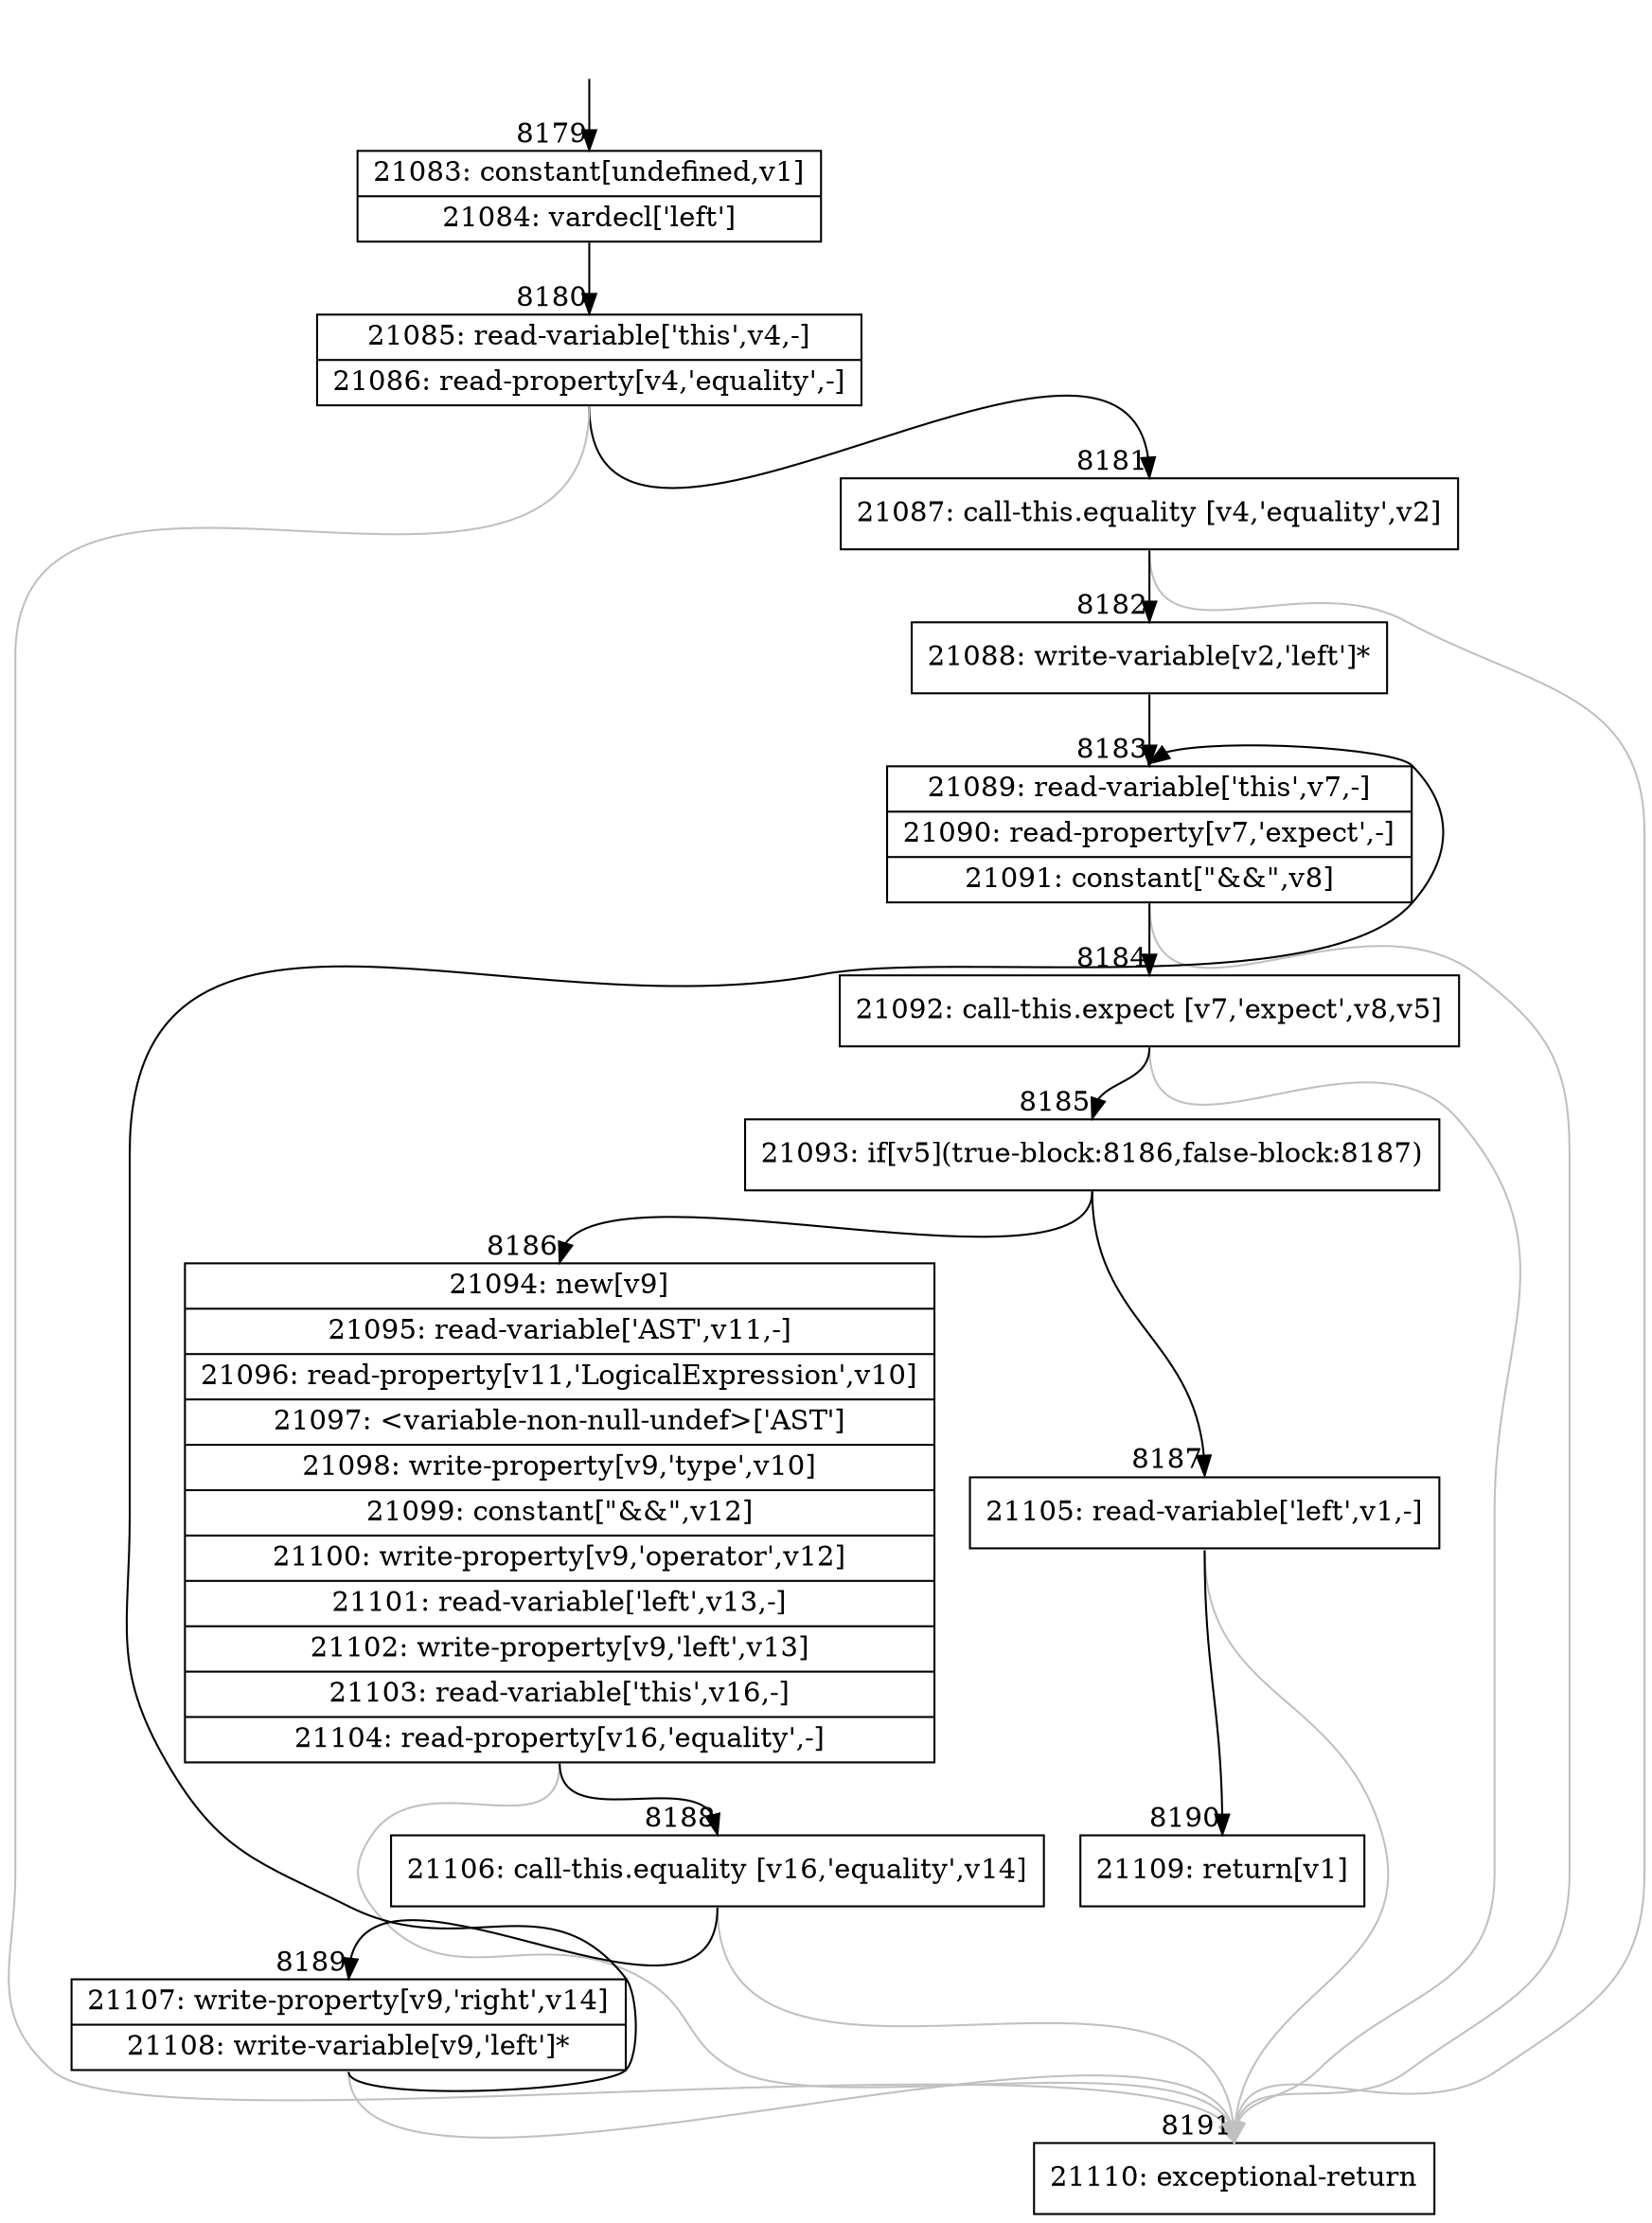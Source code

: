 digraph {
rankdir="TD"
BB_entry605[shape=none,label=""];
BB_entry605 -> BB8179 [tailport=s, headport=n, headlabel="    8179"]
BB8179 [shape=record label="{21083: constant[undefined,v1]|21084: vardecl['left']}" ] 
BB8179 -> BB8180 [tailport=s, headport=n, headlabel="      8180"]
BB8180 [shape=record label="{21085: read-variable['this',v4,-]|21086: read-property[v4,'equality',-]}" ] 
BB8180 -> BB8181 [tailport=s, headport=n, headlabel="      8181"]
BB8180 -> BB8191 [tailport=s, headport=n, color=gray, headlabel="      8191"]
BB8181 [shape=record label="{21087: call-this.equality [v4,'equality',v2]}" ] 
BB8181 -> BB8182 [tailport=s, headport=n, headlabel="      8182"]
BB8181 -> BB8191 [tailport=s, headport=n, color=gray]
BB8182 [shape=record label="{21088: write-variable[v2,'left']*}" ] 
BB8182 -> BB8183 [tailport=s, headport=n, headlabel="      8183"]
BB8183 [shape=record label="{21089: read-variable['this',v7,-]|21090: read-property[v7,'expect',-]|21091: constant[\"&&\",v8]}" ] 
BB8183 -> BB8184 [tailport=s, headport=n, headlabel="      8184"]
BB8183 -> BB8191 [tailport=s, headport=n, color=gray]
BB8184 [shape=record label="{21092: call-this.expect [v7,'expect',v8,v5]}" ] 
BB8184 -> BB8185 [tailport=s, headport=n, headlabel="      8185"]
BB8184 -> BB8191 [tailport=s, headport=n, color=gray]
BB8185 [shape=record label="{21093: if[v5](true-block:8186,false-block:8187)}" ] 
BB8185 -> BB8186 [tailport=s, headport=n, headlabel="      8186"]
BB8185 -> BB8187 [tailport=s, headport=n, headlabel="      8187"]
BB8186 [shape=record label="{21094: new[v9]|21095: read-variable['AST',v11,-]|21096: read-property[v11,'LogicalExpression',v10]|21097: \<variable-non-null-undef\>['AST']|21098: write-property[v9,'type',v10]|21099: constant[\"&&\",v12]|21100: write-property[v9,'operator',v12]|21101: read-variable['left',v13,-]|21102: write-property[v9,'left',v13]|21103: read-variable['this',v16,-]|21104: read-property[v16,'equality',-]}" ] 
BB8186 -> BB8188 [tailport=s, headport=n, headlabel="      8188"]
BB8186 -> BB8191 [tailport=s, headport=n, color=gray]
BB8187 [shape=record label="{21105: read-variable['left',v1,-]}" ] 
BB8187 -> BB8190 [tailport=s, headport=n, headlabel="      8190"]
BB8187 -> BB8191 [tailport=s, headport=n, color=gray]
BB8188 [shape=record label="{21106: call-this.equality [v16,'equality',v14]}" ] 
BB8188 -> BB8189 [tailport=s, headport=n, headlabel="      8189"]
BB8188 -> BB8191 [tailport=s, headport=n, color=gray]
BB8189 [shape=record label="{21107: write-property[v9,'right',v14]|21108: write-variable[v9,'left']*}" ] 
BB8189 -> BB8183 [tailport=s, headport=n]
BB8189 -> BB8191 [tailport=s, headport=n, color=gray]
BB8190 [shape=record label="{21109: return[v1]}" ] 
BB8191 [shape=record label="{21110: exceptional-return}" ] 
//#$~ 12722
}
